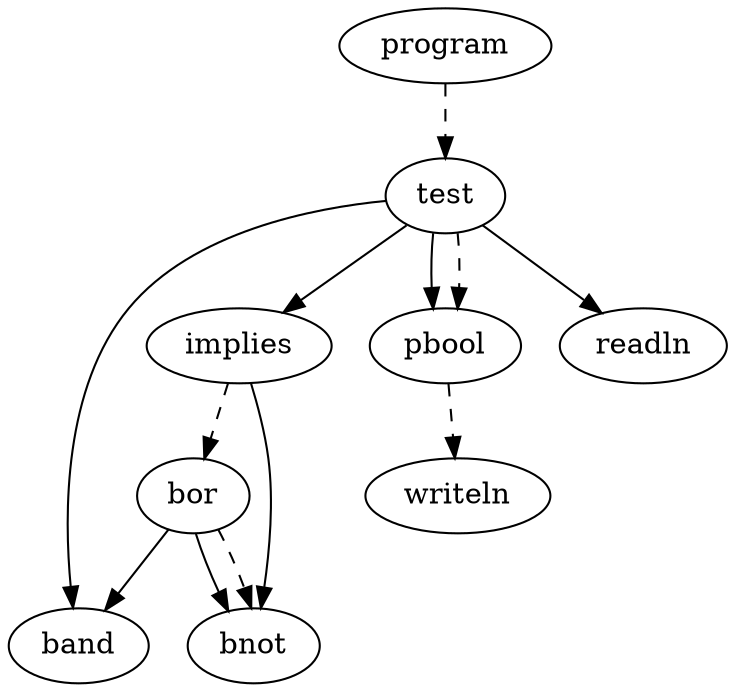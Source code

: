 digraph call_graph {
  program;
  bor -> band;
  bor -> bnot;
  bor -> bnot [ style = dashed ];
  implies -> bnot;
  implies -> bor [ style = dashed ];
  pbool -> writeln [ style = dashed ];
  program -> test [ style = dashed ];
  test -> band;
  test -> implies;
  test -> pbool;
  test -> pbool [ style = dashed ];
  test -> readln;
}
